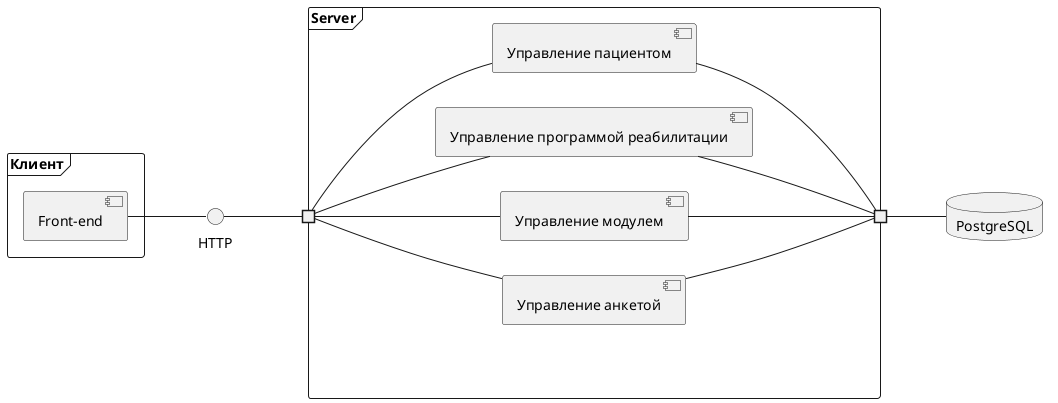@startuml
'https://plantuml.com/component-diagram

left to right direction


frame Клиент {
    component "Front-end" as ui
}

frame Server {
    component "Управление анкетой" as ua
    component "Управление модулем" as um
    component "Управление программой реабилитации" as upr
    component "Управление пациентом" as upp
    portin " " as p
    portout " " as p1
}

database PostgreSQL as db



ui -- HTTP
HTTP -- p
ua --- p
um --- p
upr --- p
upp --- p
ua --- p1
um --- p1
upr --- p1
upp --- p1
p1 -- db
@enduml